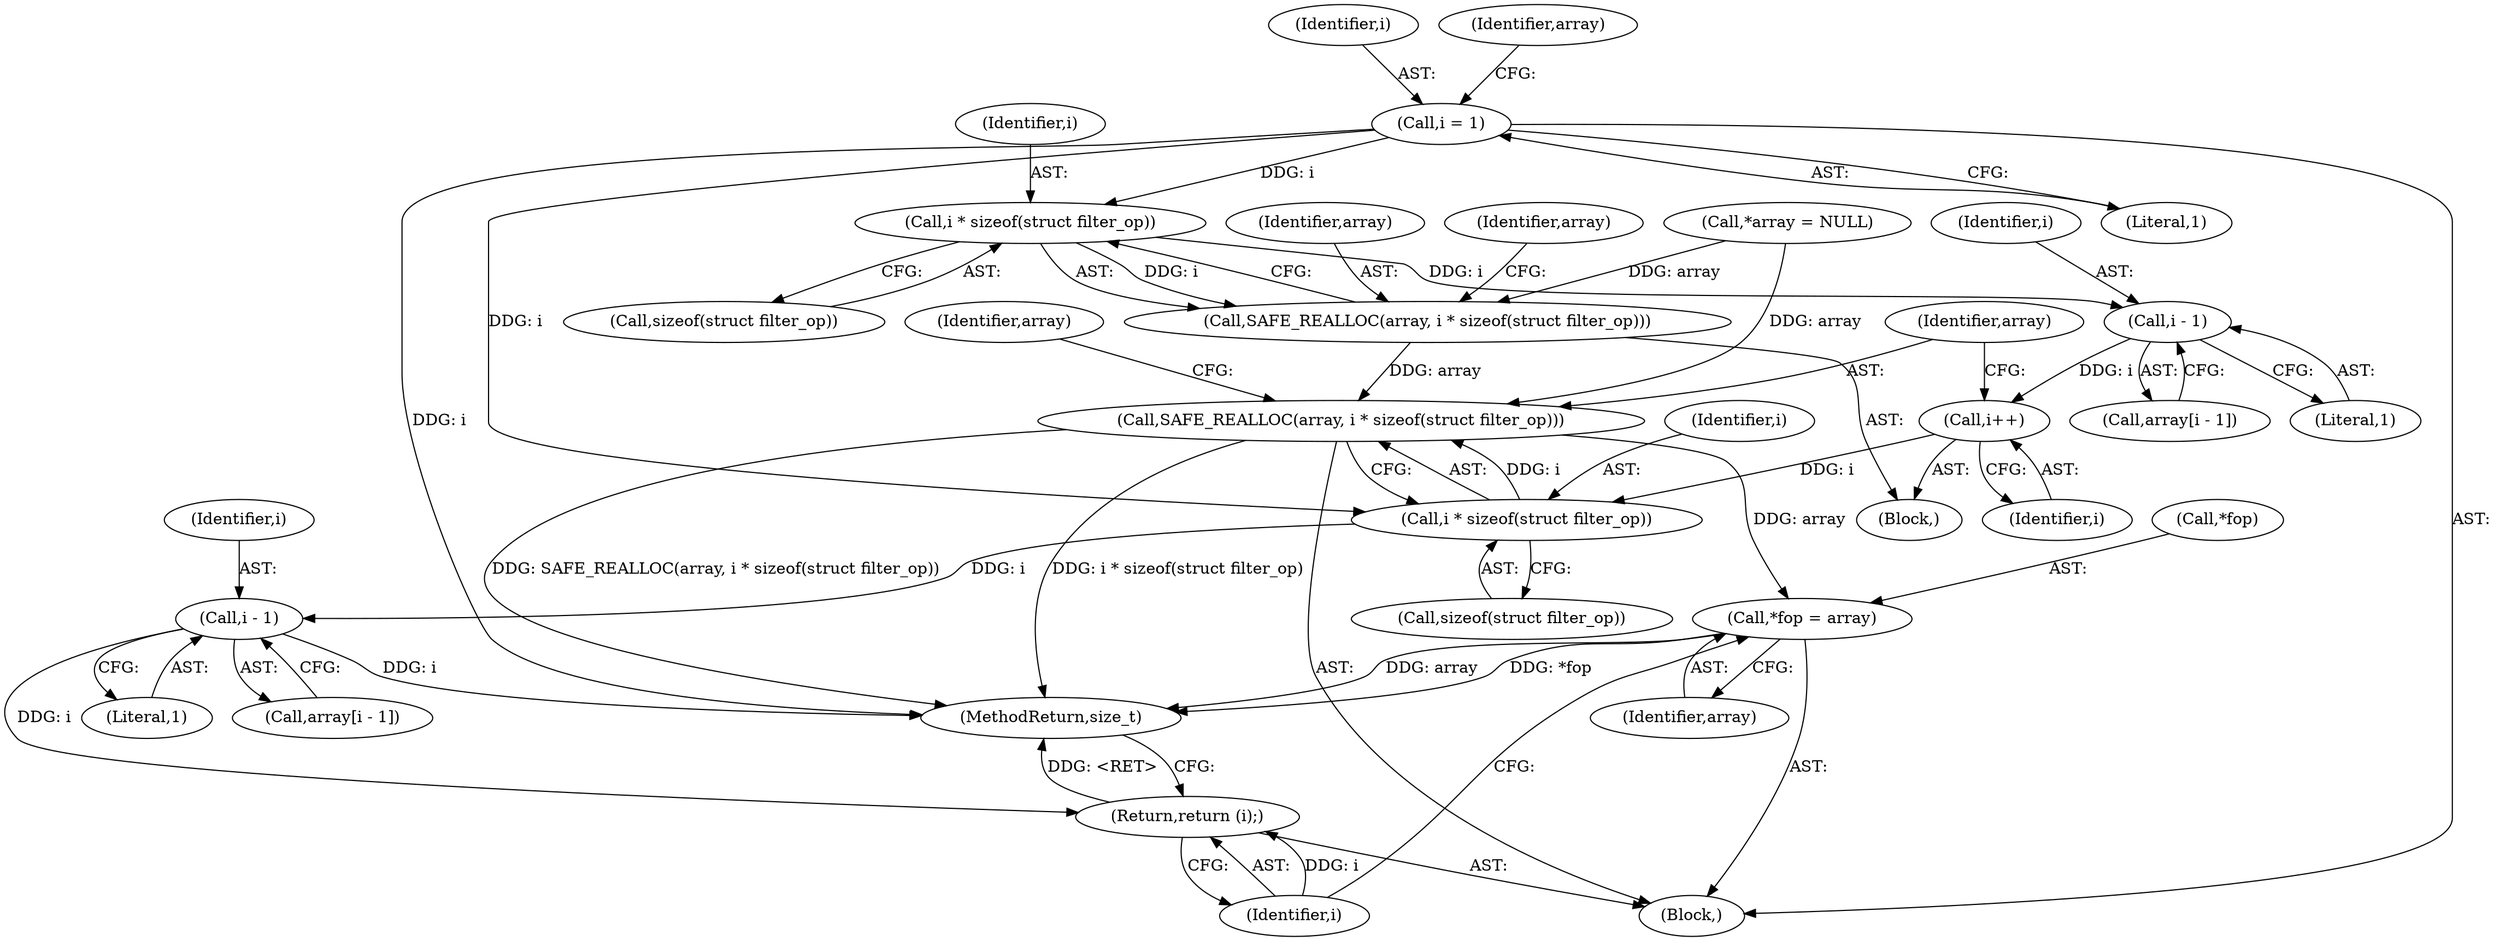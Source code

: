 digraph "0_ettercap_626dc56686f15f2dda13c48f78c2a666cb6d8506@API" {
"1000147" [label="(Call,i * sizeof(struct filter_op))"];
"1000111" [label="(Call,i = 1)"];
"1000145" [label="(Call,SAFE_REALLOC(array, i * sizeof(struct filter_op)))"];
"1000166" [label="(Call,SAFE_REALLOC(array, i * sizeof(struct filter_op)))"];
"1000181" [label="(Call,*fop = array)"];
"1000155" [label="(Call,i - 1)"];
"1000164" [label="(Call,i++)"];
"1000168" [label="(Call,i * sizeof(struct filter_op))"];
"1000176" [label="(Call,i - 1)"];
"1000185" [label="(Return,return (i);)"];
"1000153" [label="(Call,array[i - 1])"];
"1000185" [label="(Return,return (i);)"];
"1000157" [label="(Literal,1)"];
"1000187" [label="(MethodReturn,size_t)"];
"1000148" [label="(Identifier,i)"];
"1000147" [label="(Call,i * sizeof(struct filter_op))"];
"1000113" [label="(Literal,1)"];
"1000145" [label="(Call,SAFE_REALLOC(array, i * sizeof(struct filter_op)))"];
"1000178" [label="(Literal,1)"];
"1000112" [label="(Identifier,i)"];
"1000177" [label="(Identifier,i)"];
"1000146" [label="(Identifier,array)"];
"1000168" [label="(Call,i * sizeof(struct filter_op))"];
"1000115" [label="(Call,*array = NULL)"];
"1000164" [label="(Call,i++)"];
"1000169" [label="(Identifier,i)"];
"1000116" [label="(Identifier,array)"];
"1000175" [label="(Identifier,array)"];
"1000176" [label="(Call,i - 1)"];
"1000156" [label="(Identifier,i)"];
"1000111" [label="(Call,i = 1)"];
"1000174" [label="(Call,array[i - 1])"];
"1000181" [label="(Call,*fop = array)"];
"1000149" [label="(Call,sizeof(struct filter_op))"];
"1000144" [label="(Block,)"];
"1000184" [label="(Identifier,array)"];
"1000109" [label="(Block,)"];
"1000154" [label="(Identifier,array)"];
"1000155" [label="(Call,i - 1)"];
"1000182" [label="(Call,*fop)"];
"1000166" [label="(Call,SAFE_REALLOC(array, i * sizeof(struct filter_op)))"];
"1000165" [label="(Identifier,i)"];
"1000186" [label="(Identifier,i)"];
"1000170" [label="(Call,sizeof(struct filter_op))"];
"1000167" [label="(Identifier,array)"];
"1000147" -> "1000145"  [label="AST: "];
"1000147" -> "1000149"  [label="CFG: "];
"1000148" -> "1000147"  [label="AST: "];
"1000149" -> "1000147"  [label="AST: "];
"1000145" -> "1000147"  [label="CFG: "];
"1000147" -> "1000145"  [label="DDG: i"];
"1000111" -> "1000147"  [label="DDG: i"];
"1000147" -> "1000155"  [label="DDG: i"];
"1000111" -> "1000109"  [label="AST: "];
"1000111" -> "1000113"  [label="CFG: "];
"1000112" -> "1000111"  [label="AST: "];
"1000113" -> "1000111"  [label="AST: "];
"1000116" -> "1000111"  [label="CFG: "];
"1000111" -> "1000187"  [label="DDG: i"];
"1000111" -> "1000168"  [label="DDG: i"];
"1000145" -> "1000144"  [label="AST: "];
"1000146" -> "1000145"  [label="AST: "];
"1000154" -> "1000145"  [label="CFG: "];
"1000115" -> "1000145"  [label="DDG: array"];
"1000145" -> "1000166"  [label="DDG: array"];
"1000166" -> "1000109"  [label="AST: "];
"1000166" -> "1000168"  [label="CFG: "];
"1000167" -> "1000166"  [label="AST: "];
"1000168" -> "1000166"  [label="AST: "];
"1000175" -> "1000166"  [label="CFG: "];
"1000166" -> "1000187"  [label="DDG: i * sizeof(struct filter_op)"];
"1000166" -> "1000187"  [label="DDG: SAFE_REALLOC(array, i * sizeof(struct filter_op))"];
"1000115" -> "1000166"  [label="DDG: array"];
"1000168" -> "1000166"  [label="DDG: i"];
"1000166" -> "1000181"  [label="DDG: array"];
"1000181" -> "1000109"  [label="AST: "];
"1000181" -> "1000184"  [label="CFG: "];
"1000182" -> "1000181"  [label="AST: "];
"1000184" -> "1000181"  [label="AST: "];
"1000186" -> "1000181"  [label="CFG: "];
"1000181" -> "1000187"  [label="DDG: *fop"];
"1000181" -> "1000187"  [label="DDG: array"];
"1000155" -> "1000153"  [label="AST: "];
"1000155" -> "1000157"  [label="CFG: "];
"1000156" -> "1000155"  [label="AST: "];
"1000157" -> "1000155"  [label="AST: "];
"1000153" -> "1000155"  [label="CFG: "];
"1000155" -> "1000164"  [label="DDG: i"];
"1000164" -> "1000144"  [label="AST: "];
"1000164" -> "1000165"  [label="CFG: "];
"1000165" -> "1000164"  [label="AST: "];
"1000167" -> "1000164"  [label="CFG: "];
"1000164" -> "1000168"  [label="DDG: i"];
"1000168" -> "1000170"  [label="CFG: "];
"1000169" -> "1000168"  [label="AST: "];
"1000170" -> "1000168"  [label="AST: "];
"1000168" -> "1000176"  [label="DDG: i"];
"1000176" -> "1000174"  [label="AST: "];
"1000176" -> "1000178"  [label="CFG: "];
"1000177" -> "1000176"  [label="AST: "];
"1000178" -> "1000176"  [label="AST: "];
"1000174" -> "1000176"  [label="CFG: "];
"1000176" -> "1000187"  [label="DDG: i"];
"1000176" -> "1000185"  [label="DDG: i"];
"1000185" -> "1000109"  [label="AST: "];
"1000185" -> "1000186"  [label="CFG: "];
"1000186" -> "1000185"  [label="AST: "];
"1000187" -> "1000185"  [label="CFG: "];
"1000185" -> "1000187"  [label="DDG: <RET>"];
"1000186" -> "1000185"  [label="DDG: i"];
}
